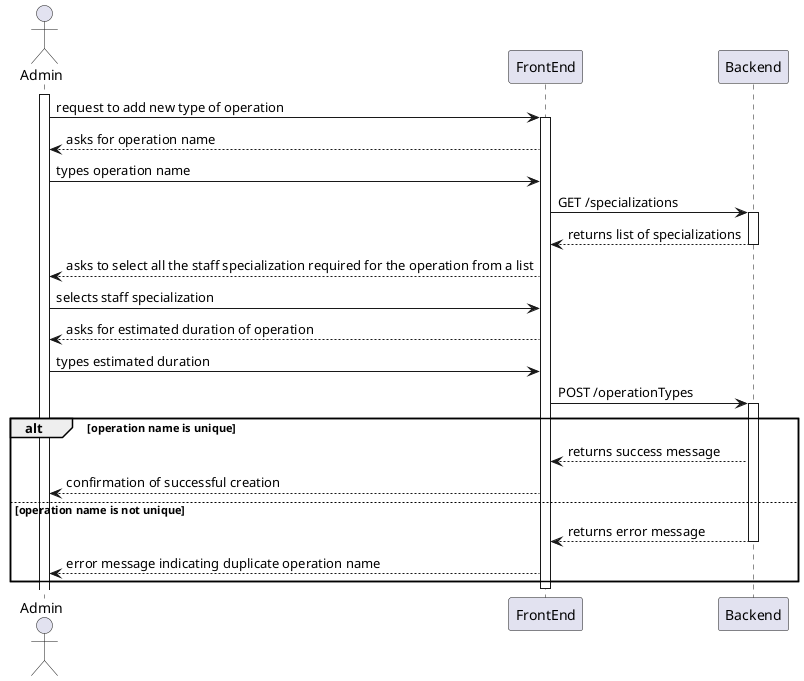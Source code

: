 ﻿@startuml
'autonumber
actor Admin as adm
participant "FrontEnd" as fe
participant "Backend" as be

activate adm

adm -> fe: request to add new type of operation

activate fe

fe --> adm: asks for operation name
adm->fe: types operation name

fe -> be : GET /specializations

activate be

be --> fe : returns list of specializations

deactivate be

fe --> adm: asks to select all the staff specialization required for the operation from a list

adm->fe: selects staff specialization

fe-->adm: asks for estimated duration of operation

adm -> fe: types estimated duration



fe->be: POST /operationTypes
activate be

alt operation name is unique

be --> fe : returns success message

fe --> adm: confirmation of successful creation
else operation name is not unique

be --> fe : returns error message
deactivate be
  fe --> adm: error message indicating duplicate operation name
end

deactivate fe
@enduml